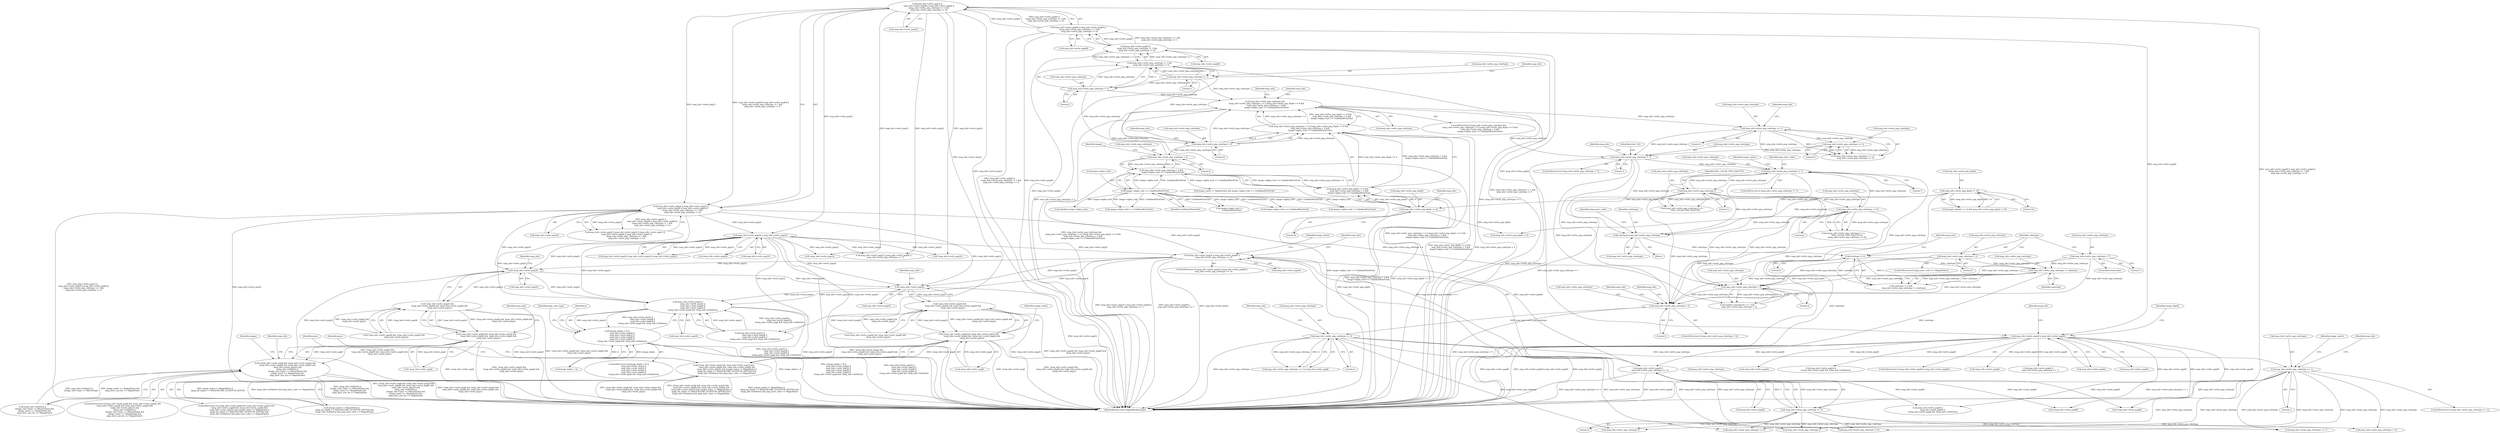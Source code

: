 digraph "0_ImageMagick_816ecab6c532ae086ff4186b3eaf4aa7092d536f@API" {
"1005019" [label="(Call,mng_info->write_png24 || mng_info->write_png48 ||\n      mng_info->write_png_colortype == 3)"];
"1004379" [label="(Call,mng_info->write_png24 || mng_info->write_png32)"];
"1000921" [label="(Call,mng_info->write_png24 || mng_info->write_png32 ||\n     mng_info->write_png48 || mng_info->write_png64 ||\n     (mng_info->write_png_colortype != 1 &&\n     mng_info->write_png_colortype != 5))"];
"1000925" [label="(Call,mng_info->write_png32 ||\n     mng_info->write_png48 || mng_info->write_png64 ||\n     (mng_info->write_png_colortype != 1 &&\n     mng_info->write_png_colortype != 5))"];
"1000929" [label="(Call,mng_info->write_png48 || mng_info->write_png64 ||\n     (mng_info->write_png_colortype != 1 &&\n     mng_info->write_png_colortype != 5))"];
"1000933" [label="(Call,mng_info->write_png64 ||\n     (mng_info->write_png_colortype != 1 &&\n     mng_info->write_png_colortype != 5))"];
"1000937" [label="(Call,mng_info->write_png_colortype != 1 &&\n     mng_info->write_png_colortype != 5)"];
"1000938" [label="(Call,mng_info->write_png_colortype != 1)"];
"1000943" [label="(Call,mng_info->write_png_colortype != 5)"];
"1005023" [label="(Call,mng_info->write_png48 ||\n      mng_info->write_png_colortype == 3)"];
"1004390" [label="(Call,mng_info->write_png48 || mng_info->write_png64)"];
"1005027" [label="(Call,mng_info->write_png_colortype == 3)"];
"1005003" [label="(Call,mng_info->write_png_colortype == 1)"];
"1004162" [label="(Call,mng_info->write_png_colortype == 4)"];
"1004129" [label="(Call,mng_info->write_png_colortype < 5)"];
"1002592" [label="(Call,mng_info->write_png_colortype-1)"];
"1002265" [label="(Call,mng_info->write_png_colortype != 7)"];
"1002598" [label="(Call,mng_info->write_png_colortype == 0)"];
"1001506" [label="(Call,mng_info->write_png_colortype < 7)"];
"1001479" [label="(Call,mng_info->write_png_colortype == 1)"];
"1001449" [label="(Call,mng_info->write_png_colortype &&\n     (mng_info->write_png_colortype > 4 || (mng_info->write_png_depth >= 8 &&\n     mng_info->write_png_colortype < 4 &&\n     image->alpha_trait == UndefinedPixelTrait)))"];
"1001466" [label="(Call,mng_info->write_png_colortype < 4)"];
"1001454" [label="(Call,mng_info->write_png_colortype > 4)"];
"1001453" [label="(Call,mng_info->write_png_colortype > 4 || (mng_info->write_png_depth >= 8 &&\n     mng_info->write_png_colortype < 4 &&\n     image->alpha_trait == UndefinedPixelTrait))"];
"1001459" [label="(Call,mng_info->write_png_depth >= 8 &&\n     mng_info->write_png_colortype < 4 &&\n     image->alpha_trait == UndefinedPixelTrait)"];
"1001460" [label="(Call,mng_info->write_png_depth >= 8)"];
"1001408" [label="(Call,mng_info->write_png_depth != 16)"];
"1001465" [label="(Call,mng_info->write_png_colortype < 4 &&\n     image->alpha_trait == UndefinedPixelTrait)"];
"1001471" [label="(Call,image->alpha_trait == UndefinedPixelTrait)"];
"1001484" [label="(Call,mng_info->write_png_colortype == 5)"];
"1003862" [label="(Call,mng_info->write_png_colortype != colortype)"];
"1003846" [label="(Call,mng_info->write_png_colortype = 5)"];
"1003852" [label="(Call,mng_info->write_png_colortype = 7)"];
"1003859" [label="(Call,colortype != 0)"];
"1003837" [label="(Call,colortype=mng_info->write_png_colortype)"];
"1003875" [label="(Call,mng_info->write_png_colortype < 4)"];
"1008223" [label="(Call,!mng_info->write_png24)"];
"1008222" [label="(Call,!mng_info->write_png24 &&\n       !mng_info->write_png48 && !mng_info->write_png64 &&\n       !mng_info->write_png32)"];
"1008217" [label="(Call,!mng_info->write_png8 && !mng_info->write_png24 &&\n       !mng_info->write_png48 && !mng_info->write_png64 &&\n       !mng_info->write_png32)"];
"1008216" [label="(Call,(!mng_info->write_png8 && !mng_info->write_png24 &&\n       !mng_info->write_png48 && !mng_info->write_png64 &&\n       !mng_info->write_png32) &&\n       (mng_info->IsPalette ||\n       (image_info->type == BilevelType)) &&\n       image_matte == MagickFalse &&\n       ping_have_non_bw == MagickFalse)"];
"1008484" [label="(Call,!mng_info->write_png24)"];
"1008483" [label="(Call,!mng_info->write_png24 &&\n          !mng_info->write_png48 && !mng_info->write_png64 &&\n          !mng_info->write_png32)"];
"1008478" [label="(Call,!mng_info->write_png8 && !mng_info->write_png24 &&\n          !mng_info->write_png48 && !mng_info->write_png64 &&\n          !mng_info->write_png32)"];
"1008477" [label="(Call,(!mng_info->write_png8 && !mng_info->write_png24 &&\n          !mng_info->write_png48 && !mng_info->write_png64 &&\n          !mng_info->write_png32) && (image_matte != MagickFalse ||\n          (ping_bit_depth >= MAGICKCORE_QUANTUM_DEPTH)) &&\n          (mng_info->IsPalette) && ping_have_color == MagickFalse)"];
"1008693" [label="(Call,mng_info->write_png24 ||\n                mng_info->write_png32 ||\n                mng_info->write_png48 ||\n                mng_info->write_png64 ||\n                (!mng_info->write_png8 && !mng_info->IsPalette))"];
"1008689" [label="(Call,(image_depth > 8) ||\n                mng_info->write_png24 ||\n                mng_info->write_png32 ||\n                mng_info->write_png48 ||\n                mng_info->write_png64 ||\n                (!mng_info->write_png8 && !mng_info->IsPalette))"];
"1002598" [label="(Call,mng_info->write_png_colortype == 0)"];
"1001510" [label="(Literal,7)"];
"1008485" [label="(Call,mng_info->write_png24)"];
"1002599" [label="(Call,mng_info->write_png_colortype)"];
"1005047" [label="(Call,mng_info->write_png64 ||\n      mng_info->write_png_colortype == 7)"];
"1008484" [label="(Call,!mng_info->write_png24)"];
"1003844" [label="(Identifier,ping_have_color)"];
"1000937" [label="(Call,mng_info->write_png_colortype != 1 &&\n     mng_info->write_png_colortype != 5)"];
"1002264" [label="(ControlStructure,if (mng_info->write_png_colortype != 7))"];
"1008224" [label="(Call,mng_info->write_png24)"];
"1008693" [label="(Call,mng_info->write_png24 ||\n                mng_info->write_png32 ||\n                mng_info->write_png48 ||\n                mng_info->write_png64 ||\n                (!mng_info->write_png8 && !mng_info->IsPalette))"];
"1008521" [label="(Identifier,pass)"];
"1001488" [label="(Literal,5)"];
"1000926" [label="(Call,mng_info->write_png32)"];
"1008689" [label="(Call,(image_depth > 8) ||\n                mng_info->write_png24 ||\n                mng_info->write_png32 ||\n                mng_info->write_png48 ||\n                mng_info->write_png64 ||\n                (!mng_info->write_png8 && !mng_info->IsPalette))"];
"1003853" [label="(Call,mng_info->write_png_colortype)"];
"1005027" [label="(Call,mng_info->write_png_colortype == 3)"];
"1001459" [label="(Call,mng_info->write_png_depth >= 8 &&\n     mng_info->write_png_colortype < 4 &&\n     image->alpha_trait == UndefinedPixelTrait)"];
"1003871" [label="(Call,number_transparent == 1 &&\n      mng_info->write_png_colortype < 4)"];
"1008241" [label="(Call,(mng_info->IsPalette ||\n       (image_info->type == BilevelType)) &&\n       image_matte == MagickFalse &&\n       ping_have_non_bw == MagickFalse)"];
"1004161" [label="(Call,mng_info->write_png_colortype == 4 || mng_info->write_png8)"];
"1002265" [label="(Call,mng_info->write_png_colortype != 7)"];
"1001468" [label="(Identifier,mng_info)"];
"1004394" [label="(Call,mng_info->write_png64)"];
"1003837" [label="(Call,colortype=mng_info->write_png_colortype)"];
"1005031" [label="(Literal,3)"];
"1005004" [label="(Call,mng_info->write_png_colortype)"];
"1001470" [label="(Literal,4)"];
"1003859" [label="(Call,colortype != 0)"];
"1005019" [label="(Call,mng_info->write_png24 || mng_info->write_png48 ||\n      mng_info->write_png_colortype == 3)"];
"1004398" [label="(Identifier,image_depth)"];
"1000944" [label="(Call,mng_info->write_png_colortype)"];
"1004379" [label="(Call,mng_info->write_png24 || mng_info->write_png32)"];
"1001508" [label="(Identifier,mng_info)"];
"1001513" [label="(Identifier,tried_332)"];
"1000947" [label="(Literal,5)"];
"1004166" [label="(Literal,4)"];
"1008261" [label="(Identifier,image)"];
"1005024" [label="(Call,mng_info->write_png48)"];
"1003846" [label="(Call,mng_info->write_png_colortype = 5)"];
"1008890" [label="(Identifier,ping_color_type)"];
"1001412" [label="(Literal,16)"];
"1003862" [label="(Call,mng_info->write_png_colortype != colortype)"];
"1001402" [label="(Call,image->depth == 16 && mng_info->write_png_depth != 16)"];
"1003847" [label="(Call,mng_info->write_png_colortype)"];
"1001467" [label="(Call,mng_info->write_png_colortype)"];
"1001449" [label="(Call,mng_info->write_png_colortype &&\n     (mng_info->write_png_colortype > 4 || (mng_info->write_png_depth >= 8 &&\n     mng_info->write_png_colortype < 4 &&\n     image->alpha_trait == UndefinedPixelTrait)))"];
"1008218" [label="(Call,!mng_info->write_png8)"];
"1004391" [label="(Call,mng_info->write_png48)"];
"1008479" [label="(Call,!mng_info->write_png8)"];
"1008233" [label="(Call,!mng_info->write_png64)"];
"1008680" [label="(Identifier,pass)"];
"1002590" [label="(Call,((mng_info->write_png_colortype-1) ==\n            PNG_COLOR_TYPE_PALETTE) ||\n            (mng_info->write_png_colortype == 0))"];
"1000929" [label="(Call,mng_info->write_png48 || mng_info->write_png64 ||\n     (mng_info->write_png_colortype != 1 &&\n     mng_info->write_png_colortype != 5))"];
"1005028" [label="(Call,mng_info->write_png_colortype)"];
"1001473" [label="(Identifier,image)"];
"1001483" [label="(Literal,1)"];
"1001408" [label="(Call,mng_info->write_png_depth != 16)"];
"1001450" [label="(Call,mng_info->write_png_colortype)"];
"1003866" [label="(Identifier,colortype)"];
"1004390" [label="(Call,mng_info->write_png48 || mng_info->write_png64)"];
"1001409" [label="(Call,mng_info->write_png_depth)"];
"1003876" [label="(Call,mng_info->write_png_colortype)"];
"1001448" [label="(ControlStructure,if (mng_info->write_png_colortype &&\n     (mng_info->write_png_colortype > 4 || (mng_info->write_png_depth >= 8 &&\n     mng_info->write_png_colortype < 4 &&\n     image->alpha_trait == UndefinedPixelTrait))))"];
"1008215" [label="(ControlStructure,if ((!mng_info->write_png8 && !mng_info->write_png24 &&\n       !mng_info->write_png48 && !mng_info->write_png64 &&\n       !mng_info->write_png32) &&\n       (mng_info->IsPalette ||\n       (image_info->type == BilevelType)) &&\n       image_matte == MagickFalse &&\n       ping_have_non_bw == MagickFalse))"];
"1003863" [label="(Call,mng_info->write_png_colortype)"];
"1008476" [label="(ControlStructure,if ((!mng_info->write_png8 && !mng_info->write_png24 &&\n          !mng_info->write_png48 && !mng_info->write_png64 &&\n          !mng_info->write_png32) && (image_matte != MagickFalse ||\n          (ping_bit_depth >= MAGICKCORE_QUANTUM_DEPTH)) &&\n          (mng_info->IsPalette) && ping_have_color == MagickFalse))"];
"1001454" [label="(Call,mng_info->write_png_colortype > 4)"];
"1004375" [label="(Call,mng_info->write_png8 || mng_info->write_png24 || mng_info->write_png32)"];
"1000930" [label="(Call,mng_info->write_png48)"];
"1003860" [label="(Identifier,colortype)"];
"1001478" [label="(Call,mng_info->write_png_colortype == 1 ||\n        mng_info->write_png_colortype == 5)"];
"1008217" [label="(Call,!mng_info->write_png8 && !mng_info->write_png24 &&\n       !mng_info->write_png48 && !mng_info->write_png64 &&\n       !mng_info->write_png32)"];
"1008478" [label="(Call,!mng_info->write_png8 && !mng_info->write_png24 &&\n          !mng_info->write_png48 && !mng_info->write_png64 &&\n          !mng_info->write_png32)"];
"1008244" [label="(Identifier,mng_info)"];
"1002602" [label="(Literal,0)"];
"1004133" [label="(Literal,5)"];
"1001458" [label="(Literal,4)"];
"1004401" [label="(Call,mng_info->write_png_depth != 0)"];
"1000939" [label="(Call,mng_info->write_png_colortype)"];
"1001505" [label="(ControlStructure,if (mng_info->write_png_colortype < 7))"];
"1008222" [label="(Call,!mng_info->write_png24 &&\n       !mng_info->write_png48 && !mng_info->write_png64 &&\n       !mng_info->write_png32)"];
"1002592" [label="(Call,mng_info->write_png_colortype-1)"];
"1008216" [label="(Call,(!mng_info->write_png8 && !mng_info->write_png24 &&\n       !mng_info->write_png48 && !mng_info->write_png64 &&\n       !mng_info->write_png32) &&\n       (mng_info->IsPalette ||\n       (image_info->type == BilevelType)) &&\n       image_matte == MagickFalse &&\n       ping_have_non_bw == MagickFalse)"];
"1002591" [label="(Call,(mng_info->write_png_colortype-1) ==\n            PNG_COLOR_TYPE_PALETTE)"];
"1005023" [label="(Call,mng_info->write_png48 ||\n      mng_info->write_png_colortype == 3)"];
"1005007" [label="(Literal,1)"];
"1004162" [label="(Call,mng_info->write_png_colortype == 4)"];
"1001506" [label="(Call,mng_info->write_png_colortype < 7)"];
"1008701" [label="(Call,mng_info->write_png48 ||\n                mng_info->write_png64 ||\n                (!mng_info->write_png8 && !mng_info->IsPalette))"];
"1002269" [label="(Literal,7)"];
"1001475" [label="(Identifier,UndefinedPixelTrait)"];
"1008688" [label="(ControlStructure,if ((image_depth > 8) ||\n                mng_info->write_png24 ||\n                mng_info->write_png32 ||\n                mng_info->write_png48 ||\n                mng_info->write_png64 ||\n                (!mng_info->write_png8 && !mng_info->IsPalette)))"];
"1008489" [label="(Call,!mng_info->write_png48)"];
"1002429" [label="(Identifier,image_colors)"];
"1000921" [label="(Call,mng_info->write_png24 || mng_info->write_png32 ||\n     mng_info->write_png48 || mng_info->write_png64 ||\n     (mng_info->write_png_colortype != 1 &&\n     mng_info->write_png_colortype != 5))"];
"1008223" [label="(Call,!mng_info->write_png24)"];
"1005676" [label="(Call,mng_info->write_png_colortype-1)"];
"1005010" [label="(Identifier,image_matte)"];
"1001472" [label="(Call,image->alpha_trait)"];
"1002748" [label="(Call,image->alpha_trait == UndefinedPixelTrait)"];
"1004380" [label="(Call,mng_info->write_png24)"];
"1001581" [label="(Call,(double) image->alpha_trait)"];
"1001462" [label="(Identifier,mng_info)"];
"1001453" [label="(Call,mng_info->write_png_colortype > 4 || (mng_info->write_png_depth >= 8 &&\n     mng_info->write_png_colortype < 4 &&\n     image->alpha_trait == UndefinedPixelTrait))"];
"1009779" [label="(MethodReturn,static MagickBooleanType)"];
"1000922" [label="(Call,mng_info->write_png24)"];
"1002272" [label="(Identifier,ping_have_color)"];
"1008491" [label="(Identifier,mng_info)"];
"1005708" [label="(Call,mng_info->write_png_colortype-1)"];
"1003838" [label="(Identifier,colortype)"];
"1001465" [label="(Call,mng_info->write_png_colortype < 4 &&\n     image->alpha_trait == UndefinedPixelTrait)"];
"1003835" [label="(Block,)"];
"1000934" [label="(Call,mng_info->write_png64)"];
"1007000" [label="(Call,image_matte != MagickFalse && image->alpha_trait == UndefinedPixelTrait)"];
"1005440" [label="(Call,mng_info->write_png_colortype == 0)"];
"1008505" [label="(Identifier,image_matte)"];
"1005021" [label="(Identifier,mng_info)"];
"1005002" [label="(ControlStructure,if (mng_info->write_png_colortype == 1))"];
"1001484" [label="(Call,mng_info->write_png_colortype == 5)"];
"1004168" [label="(Identifier,mng_info)"];
"1003875" [label="(Call,mng_info->write_png_colortype < 4)"];
"1003861" [label="(Literal,0)"];
"1005018" [label="(ControlStructure,if (mng_info->write_png24 || mng_info->write_png48 ||\n      mng_info->write_png_colortype == 3))"];
"1001507" [label="(Call,mng_info->write_png_colortype)"];
"1001480" [label="(Call,mng_info->write_png_colortype)"];
"1008481" [label="(Identifier,mng_info)"];
"1004130" [label="(Call,mng_info->write_png_colortype)"];
"1008502" [label="(Call,(image_matte != MagickFalse ||\n          (ping_bit_depth >= MAGICKCORE_QUANTUM_DEPTH)) &&\n          (mng_info->IsPalette) && ping_have_color == MagickFalse)"];
"1002593" [label="(Call,mng_info->write_png_colortype)"];
"1001838" [label="(Call,image->alpha_trait == UndefinedPixelTrait)"];
"1001461" [label="(Call,mng_info->write_png_depth)"];
"1001471" [label="(Call,image->alpha_trait == UndefinedPixelTrait)"];
"1000943" [label="(Call,mng_info->write_png_colortype != 5)"];
"1005003" [label="(Call,mng_info->write_png_colortype == 1)"];
"1002266" [label="(Call,mng_info->write_png_colortype)"];
"1003879" [label="(Literal,4)"];
"1001486" [label="(Identifier,mng_info)"];
"1003864" [label="(Identifier,mng_info)"];
"1005034" [label="(Identifier,image_matte)"];
"1001466" [label="(Call,mng_info->write_png_colortype < 4)"];
"1000925" [label="(Call,mng_info->write_png32 ||\n     mng_info->write_png48 || mng_info->write_png64 ||\n     (mng_info->write_png_colortype != 1 &&\n     mng_info->write_png_colortype != 5))"];
"1008705" [label="(Call,mng_info->write_png64 ||\n                (!mng_info->write_png8 && !mng_info->IsPalette))"];
"1008694" [label="(Call,mng_info->write_png24)"];
"1008721" [label="(Identifier,y)"];
"1004403" [label="(Identifier,mng_info)"];
"1003839" [label="(Call,mng_info->write_png_colortype)"];
"1008488" [label="(Call,!mng_info->write_png48 && !mng_info->write_png64 &&\n          !mng_info->write_png32)"];
"1008228" [label="(Call,!mng_info->write_png48)"];
"1008498" [label="(Call,!mng_info->write_png32)"];
"1001455" [label="(Call,mng_info->write_png_colortype)"];
"1004128" [label="(ControlStructure,if (mng_info->write_png_colortype < 5))"];
"1003825" [label="(Identifier,mng_info)"];
"1001481" [label="(Identifier,mng_info)"];
"1005051" [label="(Call,mng_info->write_png_colortype == 7)"];
"1001460" [label="(Call,mng_info->write_png_depth >= 8)"];
"1005045" [label="(Identifier,mng_info)"];
"1004383" [label="(Call,mng_info->write_png32)"];
"1005043" [label="(Call,mng_info->write_png32 || mng_info->write_png64 ||\n      mng_info->write_png_colortype == 7)"];
"1005071" [label="(Call,mng_info->write_png_colortype != 0)"];
"1008230" [label="(Identifier,mng_info)"];
"1008697" [label="(Call,mng_info->write_png32 ||\n                mng_info->write_png48 ||\n                mng_info->write_png64 ||\n                (!mng_info->write_png8 && !mng_info->IsPalette))"];
"1000933" [label="(Call,mng_info->write_png64 ||\n     (mng_info->write_png_colortype != 1 &&\n     mng_info->write_png_colortype != 5))"];
"1000945" [label="(Identifier,mng_info)"];
"1004389" [label="(ControlStructure,if (mng_info->write_png48 || mng_info->write_png64))"];
"1003850" [label="(Literal,5)"];
"1000942" [label="(Literal,1)"];
"1005020" [label="(Call,mng_info->write_png24)"];
"1006856" [label="(Call,mng_info->write_png_colortype != 0)"];
"1004136" [label="(Identifier,mng_info)"];
"1004156" [label="(Identifier,mng_info)"];
"1008494" [label="(Call,!mng_info->write_png64)"];
"1003856" [label="(Literal,7)"];
"1001493" [label="(Call,image->alpha_trait != UndefinedPixelTrait)"];
"1008227" [label="(Call,!mng_info->write_png48 && !mng_info->write_png64 &&\n       !mng_info->write_png32)"];
"1003858" [label="(Call,colortype != 0 &&\n         mng_info->write_png_colortype != colortype)"];
"1003851" [label="(ControlStructure,else)"];
"1001464" [label="(Literal,8)"];
"1003852" [label="(Call,mng_info->write_png_colortype = 7)"];
"1008477" [label="(Call,(!mng_info->write_png8 && !mng_info->write_png24 &&\n          !mng_info->write_png48 && !mng_info->write_png64 &&\n          !mng_info->write_png32) && (image_matte != MagickFalse ||\n          (ping_bit_depth >= MAGICKCORE_QUANTUM_DEPTH)) &&\n          (mng_info->IsPalette) && ping_have_color == MagickFalse)"];
"1004163" [label="(Call,mng_info->write_png_colortype)"];
"1000917" [label="(Call,mng_info->write_png8 || mng_info->write_png24 || mng_info->write_png32 ||\n     mng_info->write_png48 || mng_info->write_png64 ||\n     (mng_info->write_png_colortype != 1 &&\n     mng_info->write_png_colortype != 5))"];
"1001479" [label="(Call,mng_info->write_png_colortype == 1)"];
"1002597" [label="(Identifier,PNG_COLOR_TYPE_PALETTE)"];
"1001485" [label="(Call,mng_info->write_png_colortype)"];
"1004121" [label="(Call,image->alpha_trait !=\n        UndefinedPixelTrait)"];
"1003842" [label="(ControlStructure,if (ping_have_color == MagickFalse))"];
"1000938" [label="(Call,mng_info->write_png_colortype != 1)"];
"1008483" [label="(Call,!mng_info->write_png24 &&\n          !mng_info->write_png48 && !mng_info->write_png64 &&\n          !mng_info->write_png32)"];
"1002596" [label="(Literal,1)"];
"1004129" [label="(Call,mng_info->write_png_colortype < 5)"];
"1008237" [label="(Call,!mng_info->write_png32)"];
"1008690" [label="(Call,image_depth > 8)"];
"1005019" -> "1005018"  [label="AST: "];
"1005019" -> "1005020"  [label="CFG: "];
"1005019" -> "1005023"  [label="CFG: "];
"1005020" -> "1005019"  [label="AST: "];
"1005023" -> "1005019"  [label="AST: "];
"1005034" -> "1005019"  [label="CFG: "];
"1005045" -> "1005019"  [label="CFG: "];
"1005019" -> "1009779"  [label="DDG: mng_info->write_png24 || mng_info->write_png48 ||\n      mng_info->write_png_colortype == 3"];
"1005019" -> "1009779"  [label="DDG: mng_info->write_png48 ||\n      mng_info->write_png_colortype == 3"];
"1005019" -> "1009779"  [label="DDG: mng_info->write_png24"];
"1004379" -> "1005019"  [label="DDG: mng_info->write_png24"];
"1000921" -> "1005019"  [label="DDG: mng_info->write_png24"];
"1005023" -> "1005019"  [label="DDG: mng_info->write_png48"];
"1005023" -> "1005019"  [label="DDG: mng_info->write_png_colortype == 3"];
"1005019" -> "1008223"  [label="DDG: mng_info->write_png24"];
"1005019" -> "1008484"  [label="DDG: mng_info->write_png24"];
"1005019" -> "1008693"  [label="DDG: mng_info->write_png24"];
"1004379" -> "1004375"  [label="AST: "];
"1004379" -> "1004380"  [label="CFG: "];
"1004379" -> "1004383"  [label="CFG: "];
"1004380" -> "1004379"  [label="AST: "];
"1004383" -> "1004379"  [label="AST: "];
"1004375" -> "1004379"  [label="CFG: "];
"1004379" -> "1009779"  [label="DDG: mng_info->write_png32"];
"1004379" -> "1009779"  [label="DDG: mng_info->write_png24"];
"1004379" -> "1004375"  [label="DDG: mng_info->write_png24"];
"1004379" -> "1004375"  [label="DDG: mng_info->write_png32"];
"1000921" -> "1004379"  [label="DDG: mng_info->write_png24"];
"1000925" -> "1004379"  [label="DDG: mng_info->write_png32"];
"1004379" -> "1005043"  [label="DDG: mng_info->write_png32"];
"1004379" -> "1008223"  [label="DDG: mng_info->write_png24"];
"1004379" -> "1008237"  [label="DDG: mng_info->write_png32"];
"1004379" -> "1008484"  [label="DDG: mng_info->write_png24"];
"1004379" -> "1008498"  [label="DDG: mng_info->write_png32"];
"1004379" -> "1008693"  [label="DDG: mng_info->write_png24"];
"1004379" -> "1008697"  [label="DDG: mng_info->write_png32"];
"1000921" -> "1000917"  [label="AST: "];
"1000921" -> "1000922"  [label="CFG: "];
"1000921" -> "1000925"  [label="CFG: "];
"1000922" -> "1000921"  [label="AST: "];
"1000925" -> "1000921"  [label="AST: "];
"1000917" -> "1000921"  [label="CFG: "];
"1000921" -> "1009779"  [label="DDG: mng_info->write_png32 ||\n     mng_info->write_png48 || mng_info->write_png64 ||\n     (mng_info->write_png_colortype != 1 &&\n     mng_info->write_png_colortype != 5)"];
"1000921" -> "1009779"  [label="DDG: mng_info->write_png24"];
"1000921" -> "1000917"  [label="DDG: mng_info->write_png24"];
"1000921" -> "1000917"  [label="DDG: mng_info->write_png32 ||\n     mng_info->write_png48 || mng_info->write_png64 ||\n     (mng_info->write_png_colortype != 1 &&\n     mng_info->write_png_colortype != 5)"];
"1000925" -> "1000921"  [label="DDG: mng_info->write_png32"];
"1000925" -> "1000921"  [label="DDG: mng_info->write_png48 || mng_info->write_png64 ||\n     (mng_info->write_png_colortype != 1 &&\n     mng_info->write_png_colortype != 5)"];
"1000921" -> "1008223"  [label="DDG: mng_info->write_png24"];
"1000921" -> "1008484"  [label="DDG: mng_info->write_png24"];
"1000921" -> "1008693"  [label="DDG: mng_info->write_png24"];
"1000925" -> "1000926"  [label="CFG: "];
"1000925" -> "1000929"  [label="CFG: "];
"1000926" -> "1000925"  [label="AST: "];
"1000929" -> "1000925"  [label="AST: "];
"1000925" -> "1009779"  [label="DDG: mng_info->write_png32"];
"1000925" -> "1009779"  [label="DDG: mng_info->write_png48 || mng_info->write_png64 ||\n     (mng_info->write_png_colortype != 1 &&\n     mng_info->write_png_colortype != 5)"];
"1000929" -> "1000925"  [label="DDG: mng_info->write_png48"];
"1000929" -> "1000925"  [label="DDG: mng_info->write_png64 ||\n     (mng_info->write_png_colortype != 1 &&\n     mng_info->write_png_colortype != 5)"];
"1000925" -> "1005043"  [label="DDG: mng_info->write_png32"];
"1000925" -> "1008237"  [label="DDG: mng_info->write_png32"];
"1000925" -> "1008498"  [label="DDG: mng_info->write_png32"];
"1000925" -> "1008697"  [label="DDG: mng_info->write_png32"];
"1000929" -> "1000930"  [label="CFG: "];
"1000929" -> "1000933"  [label="CFG: "];
"1000930" -> "1000929"  [label="AST: "];
"1000933" -> "1000929"  [label="AST: "];
"1000929" -> "1009779"  [label="DDG: mng_info->write_png64 ||\n     (mng_info->write_png_colortype != 1 &&\n     mng_info->write_png_colortype != 5)"];
"1000929" -> "1009779"  [label="DDG: mng_info->write_png48"];
"1000933" -> "1000929"  [label="DDG: mng_info->write_png64"];
"1000933" -> "1000929"  [label="DDG: mng_info->write_png_colortype != 1 &&\n     mng_info->write_png_colortype != 5"];
"1000929" -> "1004390"  [label="DDG: mng_info->write_png48"];
"1000933" -> "1000934"  [label="CFG: "];
"1000933" -> "1000937"  [label="CFG: "];
"1000934" -> "1000933"  [label="AST: "];
"1000937" -> "1000933"  [label="AST: "];
"1000933" -> "1009779"  [label="DDG: mng_info->write_png_colortype != 1 &&\n     mng_info->write_png_colortype != 5"];
"1000933" -> "1009779"  [label="DDG: mng_info->write_png64"];
"1000937" -> "1000933"  [label="DDG: mng_info->write_png_colortype != 1"];
"1000937" -> "1000933"  [label="DDG: mng_info->write_png_colortype != 5"];
"1000933" -> "1004390"  [label="DDG: mng_info->write_png64"];
"1000937" -> "1000938"  [label="CFG: "];
"1000937" -> "1000943"  [label="CFG: "];
"1000938" -> "1000937"  [label="AST: "];
"1000943" -> "1000937"  [label="AST: "];
"1000937" -> "1009779"  [label="DDG: mng_info->write_png_colortype != 1"];
"1000937" -> "1009779"  [label="DDG: mng_info->write_png_colortype != 5"];
"1000938" -> "1000937"  [label="DDG: mng_info->write_png_colortype"];
"1000938" -> "1000937"  [label="DDG: 1"];
"1000943" -> "1000937"  [label="DDG: mng_info->write_png_colortype"];
"1000943" -> "1000937"  [label="DDG: 5"];
"1000938" -> "1000942"  [label="CFG: "];
"1000939" -> "1000938"  [label="AST: "];
"1000942" -> "1000938"  [label="AST: "];
"1000945" -> "1000938"  [label="CFG: "];
"1000938" -> "1000943"  [label="DDG: mng_info->write_png_colortype"];
"1000938" -> "1001449"  [label="DDG: mng_info->write_png_colortype"];
"1000938" -> "1001454"  [label="DDG: mng_info->write_png_colortype"];
"1000943" -> "1000947"  [label="CFG: "];
"1000944" -> "1000943"  [label="AST: "];
"1000947" -> "1000943"  [label="AST: "];
"1000943" -> "1001449"  [label="DDG: mng_info->write_png_colortype"];
"1000943" -> "1001454"  [label="DDG: mng_info->write_png_colortype"];
"1005023" -> "1005024"  [label="CFG: "];
"1005023" -> "1005027"  [label="CFG: "];
"1005024" -> "1005023"  [label="AST: "];
"1005027" -> "1005023"  [label="AST: "];
"1005023" -> "1009779"  [label="DDG: mng_info->write_png_colortype == 3"];
"1005023" -> "1009779"  [label="DDG: mng_info->write_png48"];
"1004390" -> "1005023"  [label="DDG: mng_info->write_png48"];
"1005027" -> "1005023"  [label="DDG: mng_info->write_png_colortype"];
"1005027" -> "1005023"  [label="DDG: 3"];
"1005023" -> "1008228"  [label="DDG: mng_info->write_png48"];
"1005023" -> "1008489"  [label="DDG: mng_info->write_png48"];
"1005023" -> "1008701"  [label="DDG: mng_info->write_png48"];
"1004390" -> "1004389"  [label="AST: "];
"1004390" -> "1004391"  [label="CFG: "];
"1004390" -> "1004394"  [label="CFG: "];
"1004391" -> "1004390"  [label="AST: "];
"1004394" -> "1004390"  [label="AST: "];
"1004398" -> "1004390"  [label="CFG: "];
"1004403" -> "1004390"  [label="CFG: "];
"1004390" -> "1009779"  [label="DDG: mng_info->write_png48"];
"1004390" -> "1009779"  [label="DDG: mng_info->write_png48 || mng_info->write_png64"];
"1004390" -> "1009779"  [label="DDG: mng_info->write_png64"];
"1004390" -> "1005047"  [label="DDG: mng_info->write_png64"];
"1004390" -> "1008228"  [label="DDG: mng_info->write_png48"];
"1004390" -> "1008233"  [label="DDG: mng_info->write_png64"];
"1004390" -> "1008489"  [label="DDG: mng_info->write_png48"];
"1004390" -> "1008494"  [label="DDG: mng_info->write_png64"];
"1004390" -> "1008701"  [label="DDG: mng_info->write_png48"];
"1004390" -> "1008705"  [label="DDG: mng_info->write_png64"];
"1005027" -> "1005031"  [label="CFG: "];
"1005028" -> "1005027"  [label="AST: "];
"1005031" -> "1005027"  [label="AST: "];
"1005003" -> "1005027"  [label="DDG: mng_info->write_png_colortype"];
"1005027" -> "1005051"  [label="DDG: mng_info->write_png_colortype"];
"1005027" -> "1005071"  [label="DDG: mng_info->write_png_colortype"];
"1005027" -> "1005440"  [label="DDG: mng_info->write_png_colortype"];
"1005027" -> "1005676"  [label="DDG: mng_info->write_png_colortype"];
"1005027" -> "1005708"  [label="DDG: mng_info->write_png_colortype"];
"1005027" -> "1006856"  [label="DDG: mng_info->write_png_colortype"];
"1005003" -> "1005002"  [label="AST: "];
"1005003" -> "1005007"  [label="CFG: "];
"1005004" -> "1005003"  [label="AST: "];
"1005007" -> "1005003"  [label="AST: "];
"1005010" -> "1005003"  [label="CFG: "];
"1005021" -> "1005003"  [label="CFG: "];
"1005003" -> "1009779"  [label="DDG: mng_info->write_png_colortype == 1"];
"1004162" -> "1005003"  [label="DDG: mng_info->write_png_colortype"];
"1005003" -> "1005051"  [label="DDG: mng_info->write_png_colortype"];
"1005003" -> "1005071"  [label="DDG: mng_info->write_png_colortype"];
"1005003" -> "1005440"  [label="DDG: mng_info->write_png_colortype"];
"1005003" -> "1005676"  [label="DDG: mng_info->write_png_colortype"];
"1005003" -> "1005708"  [label="DDG: mng_info->write_png_colortype"];
"1005003" -> "1006856"  [label="DDG: mng_info->write_png_colortype"];
"1004162" -> "1004161"  [label="AST: "];
"1004162" -> "1004166"  [label="CFG: "];
"1004163" -> "1004162"  [label="AST: "];
"1004166" -> "1004162"  [label="AST: "];
"1004168" -> "1004162"  [label="CFG: "];
"1004161" -> "1004162"  [label="CFG: "];
"1004162" -> "1009779"  [label="DDG: mng_info->write_png_colortype"];
"1004162" -> "1004161"  [label="DDG: mng_info->write_png_colortype"];
"1004162" -> "1004161"  [label="DDG: 4"];
"1004129" -> "1004162"  [label="DDG: mng_info->write_png_colortype"];
"1004162" -> "1005440"  [label="DDG: mng_info->write_png_colortype"];
"1004162" -> "1005676"  [label="DDG: mng_info->write_png_colortype"];
"1004162" -> "1005708"  [label="DDG: mng_info->write_png_colortype"];
"1004162" -> "1006856"  [label="DDG: mng_info->write_png_colortype"];
"1004129" -> "1004128"  [label="AST: "];
"1004129" -> "1004133"  [label="CFG: "];
"1004130" -> "1004129"  [label="AST: "];
"1004133" -> "1004129"  [label="AST: "];
"1004136" -> "1004129"  [label="CFG: "];
"1004156" -> "1004129"  [label="CFG: "];
"1004129" -> "1009779"  [label="DDG: mng_info->write_png_colortype < 5"];
"1002592" -> "1004129"  [label="DDG: mng_info->write_png_colortype"];
"1003862" -> "1004129"  [label="DDG: mng_info->write_png_colortype"];
"1002598" -> "1004129"  [label="DDG: mng_info->write_png_colortype"];
"1003846" -> "1004129"  [label="DDG: mng_info->write_png_colortype"];
"1003875" -> "1004129"  [label="DDG: mng_info->write_png_colortype"];
"1001506" -> "1004129"  [label="DDG: mng_info->write_png_colortype"];
"1002265" -> "1004129"  [label="DDG: mng_info->write_png_colortype"];
"1003852" -> "1004129"  [label="DDG: mng_info->write_png_colortype"];
"1002592" -> "1002591"  [label="AST: "];
"1002592" -> "1002596"  [label="CFG: "];
"1002593" -> "1002592"  [label="AST: "];
"1002596" -> "1002592"  [label="AST: "];
"1002597" -> "1002592"  [label="CFG: "];
"1002592" -> "1002265"  [label="DDG: mng_info->write_png_colortype"];
"1002592" -> "1002591"  [label="DDG: mng_info->write_png_colortype"];
"1002592" -> "1002591"  [label="DDG: 1"];
"1002265" -> "1002592"  [label="DDG: mng_info->write_png_colortype"];
"1002592" -> "1002598"  [label="DDG: mng_info->write_png_colortype"];
"1002592" -> "1003837"  [label="DDG: mng_info->write_png_colortype"];
"1002592" -> "1003875"  [label="DDG: mng_info->write_png_colortype"];
"1002265" -> "1002264"  [label="AST: "];
"1002265" -> "1002269"  [label="CFG: "];
"1002266" -> "1002265"  [label="AST: "];
"1002269" -> "1002265"  [label="AST: "];
"1002272" -> "1002265"  [label="CFG: "];
"1002429" -> "1002265"  [label="CFG: "];
"1002265" -> "1009779"  [label="DDG: mng_info->write_png_colortype != 7"];
"1002598" -> "1002265"  [label="DDG: mng_info->write_png_colortype"];
"1001506" -> "1002265"  [label="DDG: mng_info->write_png_colortype"];
"1002265" -> "1003837"  [label="DDG: mng_info->write_png_colortype"];
"1002265" -> "1003875"  [label="DDG: mng_info->write_png_colortype"];
"1002598" -> "1002590"  [label="AST: "];
"1002598" -> "1002602"  [label="CFG: "];
"1002599" -> "1002598"  [label="AST: "];
"1002602" -> "1002598"  [label="AST: "];
"1002590" -> "1002598"  [label="CFG: "];
"1002598" -> "1002590"  [label="DDG: mng_info->write_png_colortype"];
"1002598" -> "1002590"  [label="DDG: 0"];
"1002598" -> "1003837"  [label="DDG: mng_info->write_png_colortype"];
"1002598" -> "1003875"  [label="DDG: mng_info->write_png_colortype"];
"1001506" -> "1001505"  [label="AST: "];
"1001506" -> "1001510"  [label="CFG: "];
"1001507" -> "1001506"  [label="AST: "];
"1001510" -> "1001506"  [label="AST: "];
"1001513" -> "1001506"  [label="CFG: "];
"1003825" -> "1001506"  [label="CFG: "];
"1001506" -> "1009779"  [label="DDG: mng_info->write_png_colortype < 7"];
"1001479" -> "1001506"  [label="DDG: mng_info->write_png_colortype"];
"1001449" -> "1001506"  [label="DDG: mng_info->write_png_colortype"];
"1001484" -> "1001506"  [label="DDG: mng_info->write_png_colortype"];
"1001506" -> "1003837"  [label="DDG: mng_info->write_png_colortype"];
"1001506" -> "1003875"  [label="DDG: mng_info->write_png_colortype"];
"1001479" -> "1001478"  [label="AST: "];
"1001479" -> "1001483"  [label="CFG: "];
"1001480" -> "1001479"  [label="AST: "];
"1001483" -> "1001479"  [label="AST: "];
"1001486" -> "1001479"  [label="CFG: "];
"1001478" -> "1001479"  [label="CFG: "];
"1001479" -> "1001478"  [label="DDG: mng_info->write_png_colortype"];
"1001479" -> "1001478"  [label="DDG: 1"];
"1001449" -> "1001479"  [label="DDG: mng_info->write_png_colortype"];
"1001479" -> "1001484"  [label="DDG: mng_info->write_png_colortype"];
"1001449" -> "1001448"  [label="AST: "];
"1001449" -> "1001450"  [label="CFG: "];
"1001449" -> "1001453"  [label="CFG: "];
"1001450" -> "1001449"  [label="AST: "];
"1001453" -> "1001449"  [label="AST: "];
"1001481" -> "1001449"  [label="CFG: "];
"1001508" -> "1001449"  [label="CFG: "];
"1001449" -> "1009779"  [label="DDG: mng_info->write_png_colortype &&\n     (mng_info->write_png_colortype > 4 || (mng_info->write_png_depth >= 8 &&\n     mng_info->write_png_colortype < 4 &&\n     image->alpha_trait == UndefinedPixelTrait))"];
"1001449" -> "1009779"  [label="DDG: mng_info->write_png_colortype > 4 || (mng_info->write_png_depth >= 8 &&\n     mng_info->write_png_colortype < 4 &&\n     image->alpha_trait == UndefinedPixelTrait)"];
"1001466" -> "1001449"  [label="DDG: mng_info->write_png_colortype"];
"1001454" -> "1001449"  [label="DDG: mng_info->write_png_colortype"];
"1001453" -> "1001449"  [label="DDG: mng_info->write_png_colortype > 4"];
"1001453" -> "1001449"  [label="DDG: mng_info->write_png_depth >= 8 &&\n     mng_info->write_png_colortype < 4 &&\n     image->alpha_trait == UndefinedPixelTrait"];
"1001466" -> "1001465"  [label="AST: "];
"1001466" -> "1001470"  [label="CFG: "];
"1001467" -> "1001466"  [label="AST: "];
"1001470" -> "1001466"  [label="AST: "];
"1001473" -> "1001466"  [label="CFG: "];
"1001465" -> "1001466"  [label="CFG: "];
"1001466" -> "1001465"  [label="DDG: mng_info->write_png_colortype"];
"1001466" -> "1001465"  [label="DDG: 4"];
"1001454" -> "1001466"  [label="DDG: mng_info->write_png_colortype"];
"1001454" -> "1001453"  [label="AST: "];
"1001454" -> "1001458"  [label="CFG: "];
"1001455" -> "1001454"  [label="AST: "];
"1001458" -> "1001454"  [label="AST: "];
"1001462" -> "1001454"  [label="CFG: "];
"1001453" -> "1001454"  [label="CFG: "];
"1001454" -> "1001453"  [label="DDG: mng_info->write_png_colortype"];
"1001454" -> "1001453"  [label="DDG: 4"];
"1001453" -> "1001459"  [label="CFG: "];
"1001459" -> "1001453"  [label="AST: "];
"1001453" -> "1009779"  [label="DDG: mng_info->write_png_depth >= 8 &&\n     mng_info->write_png_colortype < 4 &&\n     image->alpha_trait == UndefinedPixelTrait"];
"1001453" -> "1009779"  [label="DDG: mng_info->write_png_colortype > 4"];
"1001459" -> "1001453"  [label="DDG: mng_info->write_png_depth >= 8"];
"1001459" -> "1001453"  [label="DDG: mng_info->write_png_colortype < 4 &&\n     image->alpha_trait == UndefinedPixelTrait"];
"1001459" -> "1001460"  [label="CFG: "];
"1001459" -> "1001465"  [label="CFG: "];
"1001460" -> "1001459"  [label="AST: "];
"1001465" -> "1001459"  [label="AST: "];
"1001459" -> "1009779"  [label="DDG: mng_info->write_png_depth >= 8"];
"1001459" -> "1009779"  [label="DDG: mng_info->write_png_colortype < 4 &&\n     image->alpha_trait == UndefinedPixelTrait"];
"1001460" -> "1001459"  [label="DDG: mng_info->write_png_depth"];
"1001460" -> "1001459"  [label="DDG: 8"];
"1001465" -> "1001459"  [label="DDG: mng_info->write_png_colortype < 4"];
"1001465" -> "1001459"  [label="DDG: image->alpha_trait == UndefinedPixelTrait"];
"1001460" -> "1001464"  [label="CFG: "];
"1001461" -> "1001460"  [label="AST: "];
"1001464" -> "1001460"  [label="AST: "];
"1001468" -> "1001460"  [label="CFG: "];
"1001460" -> "1009779"  [label="DDG: mng_info->write_png_depth"];
"1001408" -> "1001460"  [label="DDG: mng_info->write_png_depth"];
"1001460" -> "1004401"  [label="DDG: mng_info->write_png_depth"];
"1001408" -> "1001402"  [label="AST: "];
"1001408" -> "1001412"  [label="CFG: "];
"1001409" -> "1001408"  [label="AST: "];
"1001412" -> "1001408"  [label="AST: "];
"1001402" -> "1001408"  [label="CFG: "];
"1001408" -> "1009779"  [label="DDG: mng_info->write_png_depth"];
"1001408" -> "1001402"  [label="DDG: mng_info->write_png_depth"];
"1001408" -> "1001402"  [label="DDG: 16"];
"1001408" -> "1004401"  [label="DDG: mng_info->write_png_depth"];
"1001465" -> "1001471"  [label="CFG: "];
"1001471" -> "1001465"  [label="AST: "];
"1001465" -> "1009779"  [label="DDG: image->alpha_trait == UndefinedPixelTrait"];
"1001471" -> "1001465"  [label="DDG: image->alpha_trait"];
"1001471" -> "1001465"  [label="DDG: UndefinedPixelTrait"];
"1001465" -> "1003871"  [label="DDG: mng_info->write_png_colortype < 4"];
"1001465" -> "1007000"  [label="DDG: image->alpha_trait == UndefinedPixelTrait"];
"1001471" -> "1001475"  [label="CFG: "];
"1001472" -> "1001471"  [label="AST: "];
"1001475" -> "1001471"  [label="AST: "];
"1001471" -> "1001493"  [label="DDG: image->alpha_trait"];
"1001471" -> "1001493"  [label="DDG: UndefinedPixelTrait"];
"1001471" -> "1001581"  [label="DDG: image->alpha_trait"];
"1001471" -> "1001838"  [label="DDG: image->alpha_trait"];
"1001471" -> "1001838"  [label="DDG: UndefinedPixelTrait"];
"1001471" -> "1002748"  [label="DDG: image->alpha_trait"];
"1001471" -> "1002748"  [label="DDG: UndefinedPixelTrait"];
"1001471" -> "1004121"  [label="DDG: image->alpha_trait"];
"1001471" -> "1004121"  [label="DDG: UndefinedPixelTrait"];
"1001484" -> "1001478"  [label="AST: "];
"1001484" -> "1001488"  [label="CFG: "];
"1001485" -> "1001484"  [label="AST: "];
"1001488" -> "1001484"  [label="AST: "];
"1001478" -> "1001484"  [label="CFG: "];
"1001484" -> "1001478"  [label="DDG: mng_info->write_png_colortype"];
"1001484" -> "1001478"  [label="DDG: 5"];
"1003862" -> "1003858"  [label="AST: "];
"1003862" -> "1003866"  [label="CFG: "];
"1003863" -> "1003862"  [label="AST: "];
"1003866" -> "1003862"  [label="AST: "];
"1003858" -> "1003862"  [label="CFG: "];
"1003862" -> "1009779"  [label="DDG: colortype"];
"1003862" -> "1003858"  [label="DDG: mng_info->write_png_colortype"];
"1003862" -> "1003858"  [label="DDG: colortype"];
"1003846" -> "1003862"  [label="DDG: mng_info->write_png_colortype"];
"1003852" -> "1003862"  [label="DDG: mng_info->write_png_colortype"];
"1003859" -> "1003862"  [label="DDG: colortype"];
"1003862" -> "1003875"  [label="DDG: mng_info->write_png_colortype"];
"1003846" -> "1003842"  [label="AST: "];
"1003846" -> "1003850"  [label="CFG: "];
"1003847" -> "1003846"  [label="AST: "];
"1003850" -> "1003846"  [label="AST: "];
"1003860" -> "1003846"  [label="CFG: "];
"1003846" -> "1003875"  [label="DDG: mng_info->write_png_colortype"];
"1003852" -> "1003851"  [label="AST: "];
"1003852" -> "1003856"  [label="CFG: "];
"1003853" -> "1003852"  [label="AST: "];
"1003856" -> "1003852"  [label="AST: "];
"1003860" -> "1003852"  [label="CFG: "];
"1003852" -> "1003875"  [label="DDG: mng_info->write_png_colortype"];
"1003859" -> "1003858"  [label="AST: "];
"1003859" -> "1003861"  [label="CFG: "];
"1003860" -> "1003859"  [label="AST: "];
"1003861" -> "1003859"  [label="AST: "];
"1003864" -> "1003859"  [label="CFG: "];
"1003858" -> "1003859"  [label="CFG: "];
"1003859" -> "1009779"  [label="DDG: colortype"];
"1003859" -> "1003858"  [label="DDG: colortype"];
"1003859" -> "1003858"  [label="DDG: 0"];
"1003837" -> "1003859"  [label="DDG: colortype"];
"1003837" -> "1003835"  [label="AST: "];
"1003837" -> "1003839"  [label="CFG: "];
"1003838" -> "1003837"  [label="AST: "];
"1003839" -> "1003837"  [label="AST: "];
"1003844" -> "1003837"  [label="CFG: "];
"1003875" -> "1003871"  [label="AST: "];
"1003875" -> "1003879"  [label="CFG: "];
"1003876" -> "1003875"  [label="AST: "];
"1003879" -> "1003875"  [label="AST: "];
"1003871" -> "1003875"  [label="CFG: "];
"1003875" -> "1003871"  [label="DDG: mng_info->write_png_colortype"];
"1003875" -> "1003871"  [label="DDG: 4"];
"1008223" -> "1008222"  [label="AST: "];
"1008223" -> "1008224"  [label="CFG: "];
"1008224" -> "1008223"  [label="AST: "];
"1008230" -> "1008223"  [label="CFG: "];
"1008222" -> "1008223"  [label="CFG: "];
"1008223" -> "1009779"  [label="DDG: mng_info->write_png24"];
"1008223" -> "1008222"  [label="DDG: mng_info->write_png24"];
"1008223" -> "1008484"  [label="DDG: mng_info->write_png24"];
"1008223" -> "1008693"  [label="DDG: mng_info->write_png24"];
"1008222" -> "1008217"  [label="AST: "];
"1008222" -> "1008227"  [label="CFG: "];
"1008227" -> "1008222"  [label="AST: "];
"1008217" -> "1008222"  [label="CFG: "];
"1008222" -> "1009779"  [label="DDG: !mng_info->write_png24"];
"1008222" -> "1009779"  [label="DDG: !mng_info->write_png48 && !mng_info->write_png64 &&\n       !mng_info->write_png32"];
"1008222" -> "1008217"  [label="DDG: !mng_info->write_png24"];
"1008222" -> "1008217"  [label="DDG: !mng_info->write_png48 && !mng_info->write_png64 &&\n       !mng_info->write_png32"];
"1008227" -> "1008222"  [label="DDG: !mng_info->write_png48"];
"1008227" -> "1008222"  [label="DDG: !mng_info->write_png64 &&\n       !mng_info->write_png32"];
"1008217" -> "1008216"  [label="AST: "];
"1008217" -> "1008218"  [label="CFG: "];
"1008218" -> "1008217"  [label="AST: "];
"1008244" -> "1008217"  [label="CFG: "];
"1008216" -> "1008217"  [label="CFG: "];
"1008217" -> "1009779"  [label="DDG: !mng_info->write_png8"];
"1008217" -> "1009779"  [label="DDG: !mng_info->write_png24 &&\n       !mng_info->write_png48 && !mng_info->write_png64 &&\n       !mng_info->write_png32"];
"1008217" -> "1008216"  [label="DDG: !mng_info->write_png8"];
"1008217" -> "1008216"  [label="DDG: !mng_info->write_png24 &&\n       !mng_info->write_png48 && !mng_info->write_png64 &&\n       !mng_info->write_png32"];
"1008218" -> "1008217"  [label="DDG: mng_info->write_png8"];
"1008216" -> "1008215"  [label="AST: "];
"1008216" -> "1008241"  [label="CFG: "];
"1008241" -> "1008216"  [label="AST: "];
"1008261" -> "1008216"  [label="CFG: "];
"1008481" -> "1008216"  [label="CFG: "];
"1008216" -> "1009779"  [label="DDG: (!mng_info->write_png8 && !mng_info->write_png24 &&\n       !mng_info->write_png48 && !mng_info->write_png64 &&\n       !mng_info->write_png32) &&\n       (mng_info->IsPalette ||\n       (image_info->type == BilevelType)) &&\n       image_matte == MagickFalse &&\n       ping_have_non_bw == MagickFalse"];
"1008216" -> "1009779"  [label="DDG: !mng_info->write_png8 && !mng_info->write_png24 &&\n       !mng_info->write_png48 && !mng_info->write_png64 &&\n       !mng_info->write_png32"];
"1008216" -> "1009779"  [label="DDG: (mng_info->IsPalette ||\n       (image_info->type == BilevelType)) &&\n       image_matte == MagickFalse &&\n       ping_have_non_bw == MagickFalse"];
"1008241" -> "1008216"  [label="DDG: mng_info->IsPalette ||\n       (image_info->type == BilevelType)"];
"1008241" -> "1008216"  [label="DDG: image_matte == MagickFalse &&\n       ping_have_non_bw == MagickFalse"];
"1008484" -> "1008483"  [label="AST: "];
"1008484" -> "1008485"  [label="CFG: "];
"1008485" -> "1008484"  [label="AST: "];
"1008491" -> "1008484"  [label="CFG: "];
"1008483" -> "1008484"  [label="CFG: "];
"1008484" -> "1009779"  [label="DDG: mng_info->write_png24"];
"1008484" -> "1008483"  [label="DDG: mng_info->write_png24"];
"1008484" -> "1008693"  [label="DDG: mng_info->write_png24"];
"1008483" -> "1008478"  [label="AST: "];
"1008483" -> "1008488"  [label="CFG: "];
"1008488" -> "1008483"  [label="AST: "];
"1008478" -> "1008483"  [label="CFG: "];
"1008483" -> "1009779"  [label="DDG: !mng_info->write_png24"];
"1008483" -> "1009779"  [label="DDG: !mng_info->write_png48 && !mng_info->write_png64 &&\n          !mng_info->write_png32"];
"1008483" -> "1008478"  [label="DDG: !mng_info->write_png24"];
"1008483" -> "1008478"  [label="DDG: !mng_info->write_png48 && !mng_info->write_png64 &&\n          !mng_info->write_png32"];
"1008488" -> "1008483"  [label="DDG: !mng_info->write_png48"];
"1008488" -> "1008483"  [label="DDG: !mng_info->write_png64 &&\n          !mng_info->write_png32"];
"1008478" -> "1008477"  [label="AST: "];
"1008478" -> "1008479"  [label="CFG: "];
"1008479" -> "1008478"  [label="AST: "];
"1008505" -> "1008478"  [label="CFG: "];
"1008477" -> "1008478"  [label="CFG: "];
"1008478" -> "1009779"  [label="DDG: !mng_info->write_png8"];
"1008478" -> "1009779"  [label="DDG: !mng_info->write_png24 &&\n          !mng_info->write_png48 && !mng_info->write_png64 &&\n          !mng_info->write_png32"];
"1008478" -> "1008477"  [label="DDG: !mng_info->write_png8"];
"1008478" -> "1008477"  [label="DDG: !mng_info->write_png24 &&\n          !mng_info->write_png48 && !mng_info->write_png64 &&\n          !mng_info->write_png32"];
"1008479" -> "1008478"  [label="DDG: mng_info->write_png8"];
"1008477" -> "1008476"  [label="AST: "];
"1008477" -> "1008502"  [label="CFG: "];
"1008502" -> "1008477"  [label="AST: "];
"1008521" -> "1008477"  [label="CFG: "];
"1008680" -> "1008477"  [label="CFG: "];
"1008477" -> "1009779"  [label="DDG: !mng_info->write_png8 && !mng_info->write_png24 &&\n          !mng_info->write_png48 && !mng_info->write_png64 &&\n          !mng_info->write_png32"];
"1008477" -> "1009779"  [label="DDG: (!mng_info->write_png8 && !mng_info->write_png24 &&\n          !mng_info->write_png48 && !mng_info->write_png64 &&\n          !mng_info->write_png32) && (image_matte != MagickFalse ||\n          (ping_bit_depth >= MAGICKCORE_QUANTUM_DEPTH)) &&\n          (mng_info->IsPalette) && ping_have_color == MagickFalse"];
"1008477" -> "1009779"  [label="DDG: (image_matte != MagickFalse ||\n          (ping_bit_depth >= MAGICKCORE_QUANTUM_DEPTH)) &&\n          (mng_info->IsPalette) && ping_have_color == MagickFalse"];
"1008502" -> "1008477"  [label="DDG: image_matte != MagickFalse ||\n          (ping_bit_depth >= MAGICKCORE_QUANTUM_DEPTH)"];
"1008502" -> "1008477"  [label="DDG: (mng_info->IsPalette) && ping_have_color == MagickFalse"];
"1008693" -> "1008689"  [label="AST: "];
"1008693" -> "1008694"  [label="CFG: "];
"1008693" -> "1008697"  [label="CFG: "];
"1008694" -> "1008693"  [label="AST: "];
"1008697" -> "1008693"  [label="AST: "];
"1008689" -> "1008693"  [label="CFG: "];
"1008693" -> "1009779"  [label="DDG: mng_info->write_png24"];
"1008693" -> "1009779"  [label="DDG: mng_info->write_png32 ||\n                mng_info->write_png48 ||\n                mng_info->write_png64 ||\n                (!mng_info->write_png8 && !mng_info->IsPalette)"];
"1008693" -> "1008689"  [label="DDG: mng_info->write_png24"];
"1008693" -> "1008689"  [label="DDG: mng_info->write_png32 ||\n                mng_info->write_png48 ||\n                mng_info->write_png64 ||\n                (!mng_info->write_png8 && !mng_info->IsPalette)"];
"1008697" -> "1008693"  [label="DDG: mng_info->write_png32"];
"1008697" -> "1008693"  [label="DDG: mng_info->write_png48 ||\n                mng_info->write_png64 ||\n                (!mng_info->write_png8 && !mng_info->IsPalette)"];
"1008689" -> "1008688"  [label="AST: "];
"1008689" -> "1008690"  [label="CFG: "];
"1008690" -> "1008689"  [label="AST: "];
"1008721" -> "1008689"  [label="CFG: "];
"1008890" -> "1008689"  [label="CFG: "];
"1008689" -> "1009779"  [label="DDG: mng_info->write_png24 ||\n                mng_info->write_png32 ||\n                mng_info->write_png48 ||\n                mng_info->write_png64 ||\n                (!mng_info->write_png8 && !mng_info->IsPalette)"];
"1008689" -> "1009779"  [label="DDG: image_depth > 8"];
"1008689" -> "1009779"  [label="DDG: (image_depth > 8) ||\n                mng_info->write_png24 ||\n                mng_info->write_png32 ||\n                mng_info->write_png48 ||\n                mng_info->write_png64 ||\n                (!mng_info->write_png8 && !mng_info->IsPalette)"];
"1008690" -> "1008689"  [label="DDG: image_depth"];
"1008690" -> "1008689"  [label="DDG: 8"];
}
